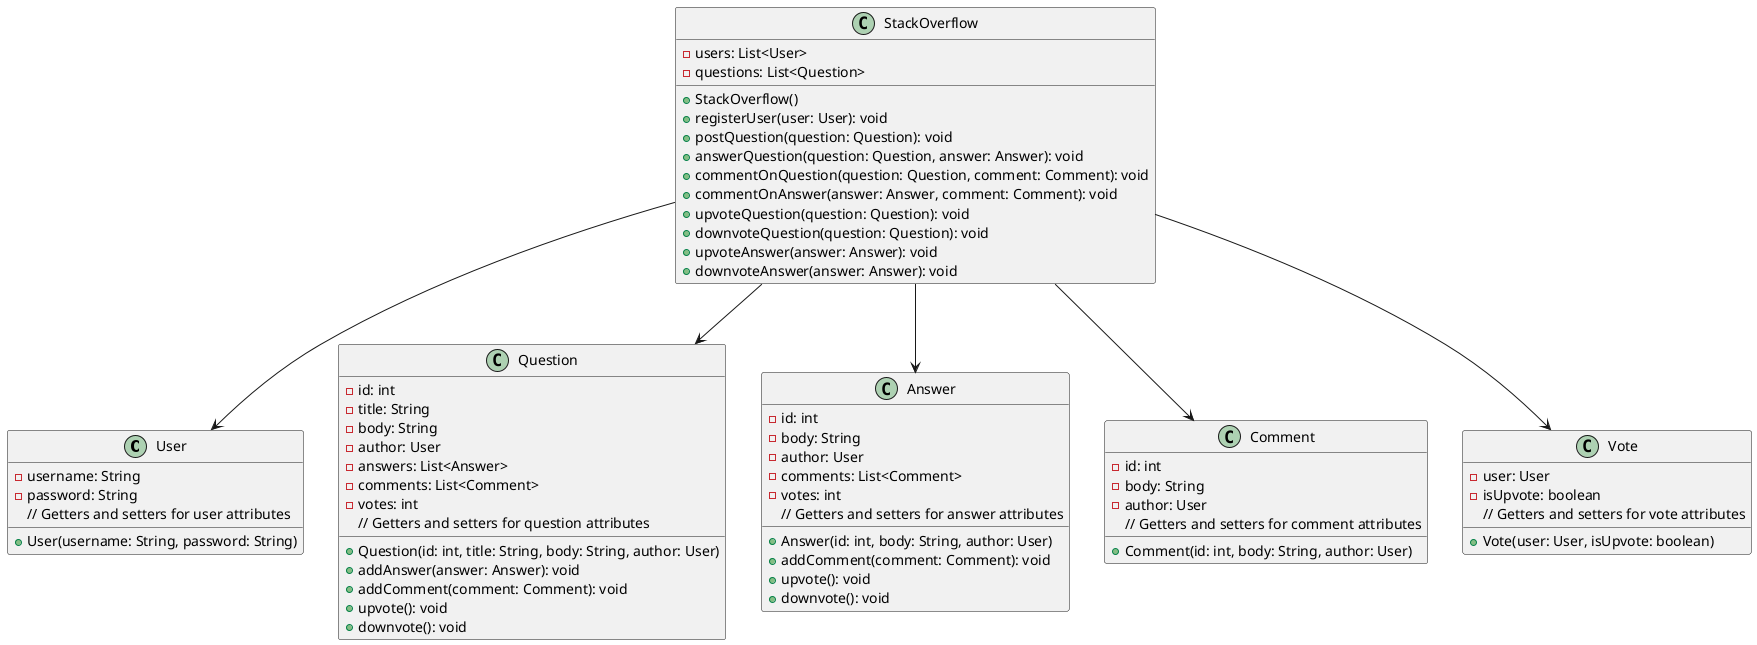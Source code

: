 @startuml

class User {
    - username: String
    - password: String
    + User(username: String, password: String)
    // Getters and setters for user attributes
}

class Question {
    - id: int
    - title: String
    - body: String
    - author: User
    - answers: List<Answer>
    - comments: List<Comment>
    - votes: int
    + Question(id: int, title: String, body: String, author: User)
    + addAnswer(answer: Answer): void
    + addComment(comment: Comment): void
    + upvote(): void
    + downvote(): void
    // Getters and setters for question attributes
}

class Answer {
    - id: int
    - body: String
    - author: User
    - comments: List<Comment>
    - votes: int
    + Answer(id: int, body: String, author: User)
    + addComment(comment: Comment): void
    + upvote(): void
    + downvote(): void
    // Getters and setters for answer attributes
}

class Comment {
    - id: int
    - body: String
    - author: User
    + Comment(id: int, body: String, author: User)
    // Getters and setters for comment attributes
}

class Vote {
    - user: User
    - isUpvote: boolean
    + Vote(user: User, isUpvote: boolean)
    // Getters and setters for vote attributes
}

class StackOverflow {
    - users: List<User>
    - questions: List<Question>
    + StackOverflow()
    + registerUser(user: User): void
    + postQuestion(question: Question): void
    + answerQuestion(question: Question, answer: Answer): void
    + commentOnQuestion(question: Question, comment: Comment): void
    + commentOnAnswer(answer: Answer, comment: Comment): void
    + upvoteQuestion(question: Question): void
    + downvoteQuestion(question: Question): void
    + upvoteAnswer(answer: Answer): void
    + downvoteAnswer(answer: Answer): void
}

StackOverflow --> User
StackOverflow --> Question
StackOverflow --> Answer
StackOverflow --> Comment
StackOverflow --> Vote

@enduml
